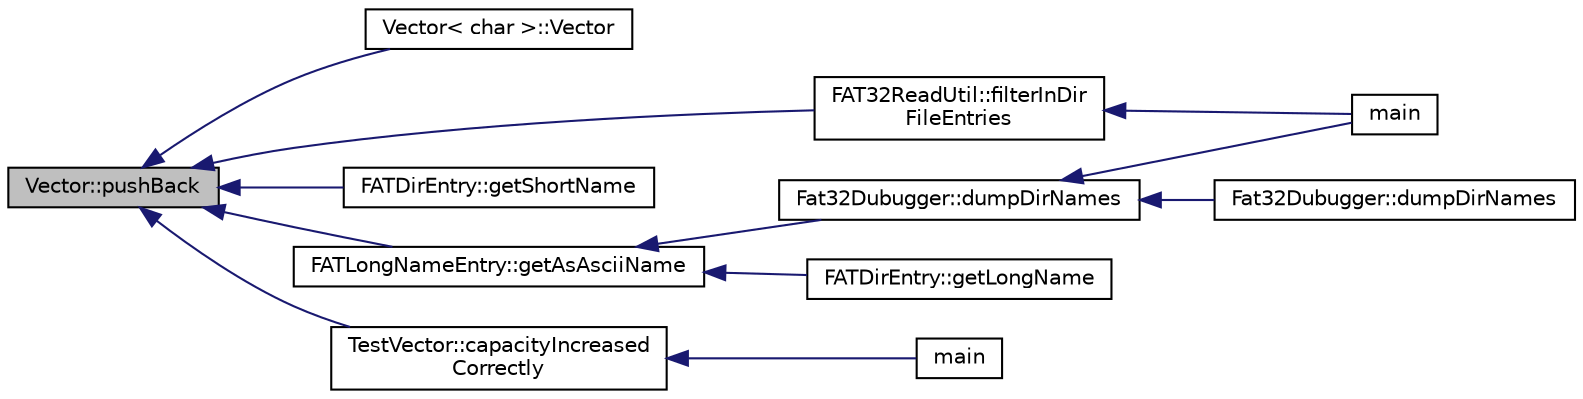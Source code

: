 digraph "Vector::pushBack"
{
  edge [fontname="Helvetica",fontsize="10",labelfontname="Helvetica",labelfontsize="10"];
  node [fontname="Helvetica",fontsize="10",shape=record];
  rankdir="LR";
  Node68 [label="Vector::pushBack",height=0.2,width=0.4,color="black", fillcolor="grey75", style="filled", fontcolor="black"];
  Node68 -> Node69 [dir="back",color="midnightblue",fontsize="10",style="solid",fontname="Helvetica"];
  Node69 [label="Vector\< char \>::Vector",height=0.2,width=0.4,color="black", fillcolor="white", style="filled",URL="$d5/db2/class_vector.html#ae9af0dbc42012ed20329133ff502dfd8"];
  Node68 -> Node70 [dir="back",color="midnightblue",fontsize="10",style="solid",fontname="Helvetica"];
  Node70 [label="FAT32ReadUtil::filterInDir\lFileEntries",height=0.2,width=0.4,color="black", fillcolor="white", style="filled",URL="$d5/db1/class_f_a_t32_read_util.html#a09d5a6595c2f2bcc45f018f5556205e9"];
  Node70 -> Node71 [dir="back",color="midnightblue",fontsize="10",style="solid",fontname="Helvetica"];
  Node71 [label="main",height=0.2,width=0.4,color="black", fillcolor="white", style="filled",URL="$d2/d27/main__fat__test_8cpp.html#ae66f6b31b5ad750f1fe042a706a4e3d4"];
  Node68 -> Node72 [dir="back",color="midnightblue",fontsize="10",style="solid",fontname="Helvetica"];
  Node72 [label="FATDirEntry::getShortName",height=0.2,width=0.4,color="black", fillcolor="white", style="filled",URL="$dc/d93/class_f_a_t_dir_entry.html#a32f43e162f976ac78b9cf52c76c75568"];
  Node68 -> Node73 [dir="back",color="midnightblue",fontsize="10",style="solid",fontname="Helvetica"];
  Node73 [label="FATLongNameEntry::getAsAsciiName",height=0.2,width=0.4,color="black", fillcolor="white", style="filled",URL="$d7/d61/class_f_a_t_long_name_entry.html#a34eb7e1de83def912d1e4a4a5b8d211f"];
  Node73 -> Node74 [dir="back",color="midnightblue",fontsize="10",style="solid",fontname="Helvetica"];
  Node74 [label="Fat32Dubugger::dumpDirNames",height=0.2,width=0.4,color="black", fillcolor="white", style="filled",URL="$de/d04/class_fat32_dubugger.html#af917c71cd71a38b216f459e3f7d0ba0f"];
  Node74 -> Node71 [dir="back",color="midnightblue",fontsize="10",style="solid",fontname="Helvetica"];
  Node74 -> Node75 [dir="back",color="midnightblue",fontsize="10",style="solid",fontname="Helvetica"];
  Node75 [label="Fat32Dubugger::dumpDirNames",height=0.2,width=0.4,color="black", fillcolor="white", style="filled",URL="$de/d04/class_fat32_dubugger.html#a312d48351305a153cca8ff75c510c23f"];
  Node73 -> Node76 [dir="back",color="midnightblue",fontsize="10",style="solid",fontname="Helvetica"];
  Node76 [label="FATDirEntry::getLongName",height=0.2,width=0.4,color="black", fillcolor="white", style="filled",URL="$dc/d93/class_f_a_t_dir_entry.html#a29bff9fce399e3765917e103ec222e4a"];
  Node68 -> Node77 [dir="back",color="midnightblue",fontsize="10",style="solid",fontname="Helvetica"];
  Node77 [label="TestVector::capacityIncreased\lCorrectly",height=0.2,width=0.4,color="black", fillcolor="white", style="filled",URL="$d9/d95/class_test_vector.html#ad961a88f465197cf676128e4b736e445"];
  Node77 -> Node78 [dir="back",color="midnightblue",fontsize="10",style="solid",fontname="Helvetica"];
  Node78 [label="main",height=0.2,width=0.4,color="black", fillcolor="white", style="filled",URL="$d5/d46/main___test_vector_8cpp.html#ae66f6b31b5ad750f1fe042a706a4e3d4"];
}
